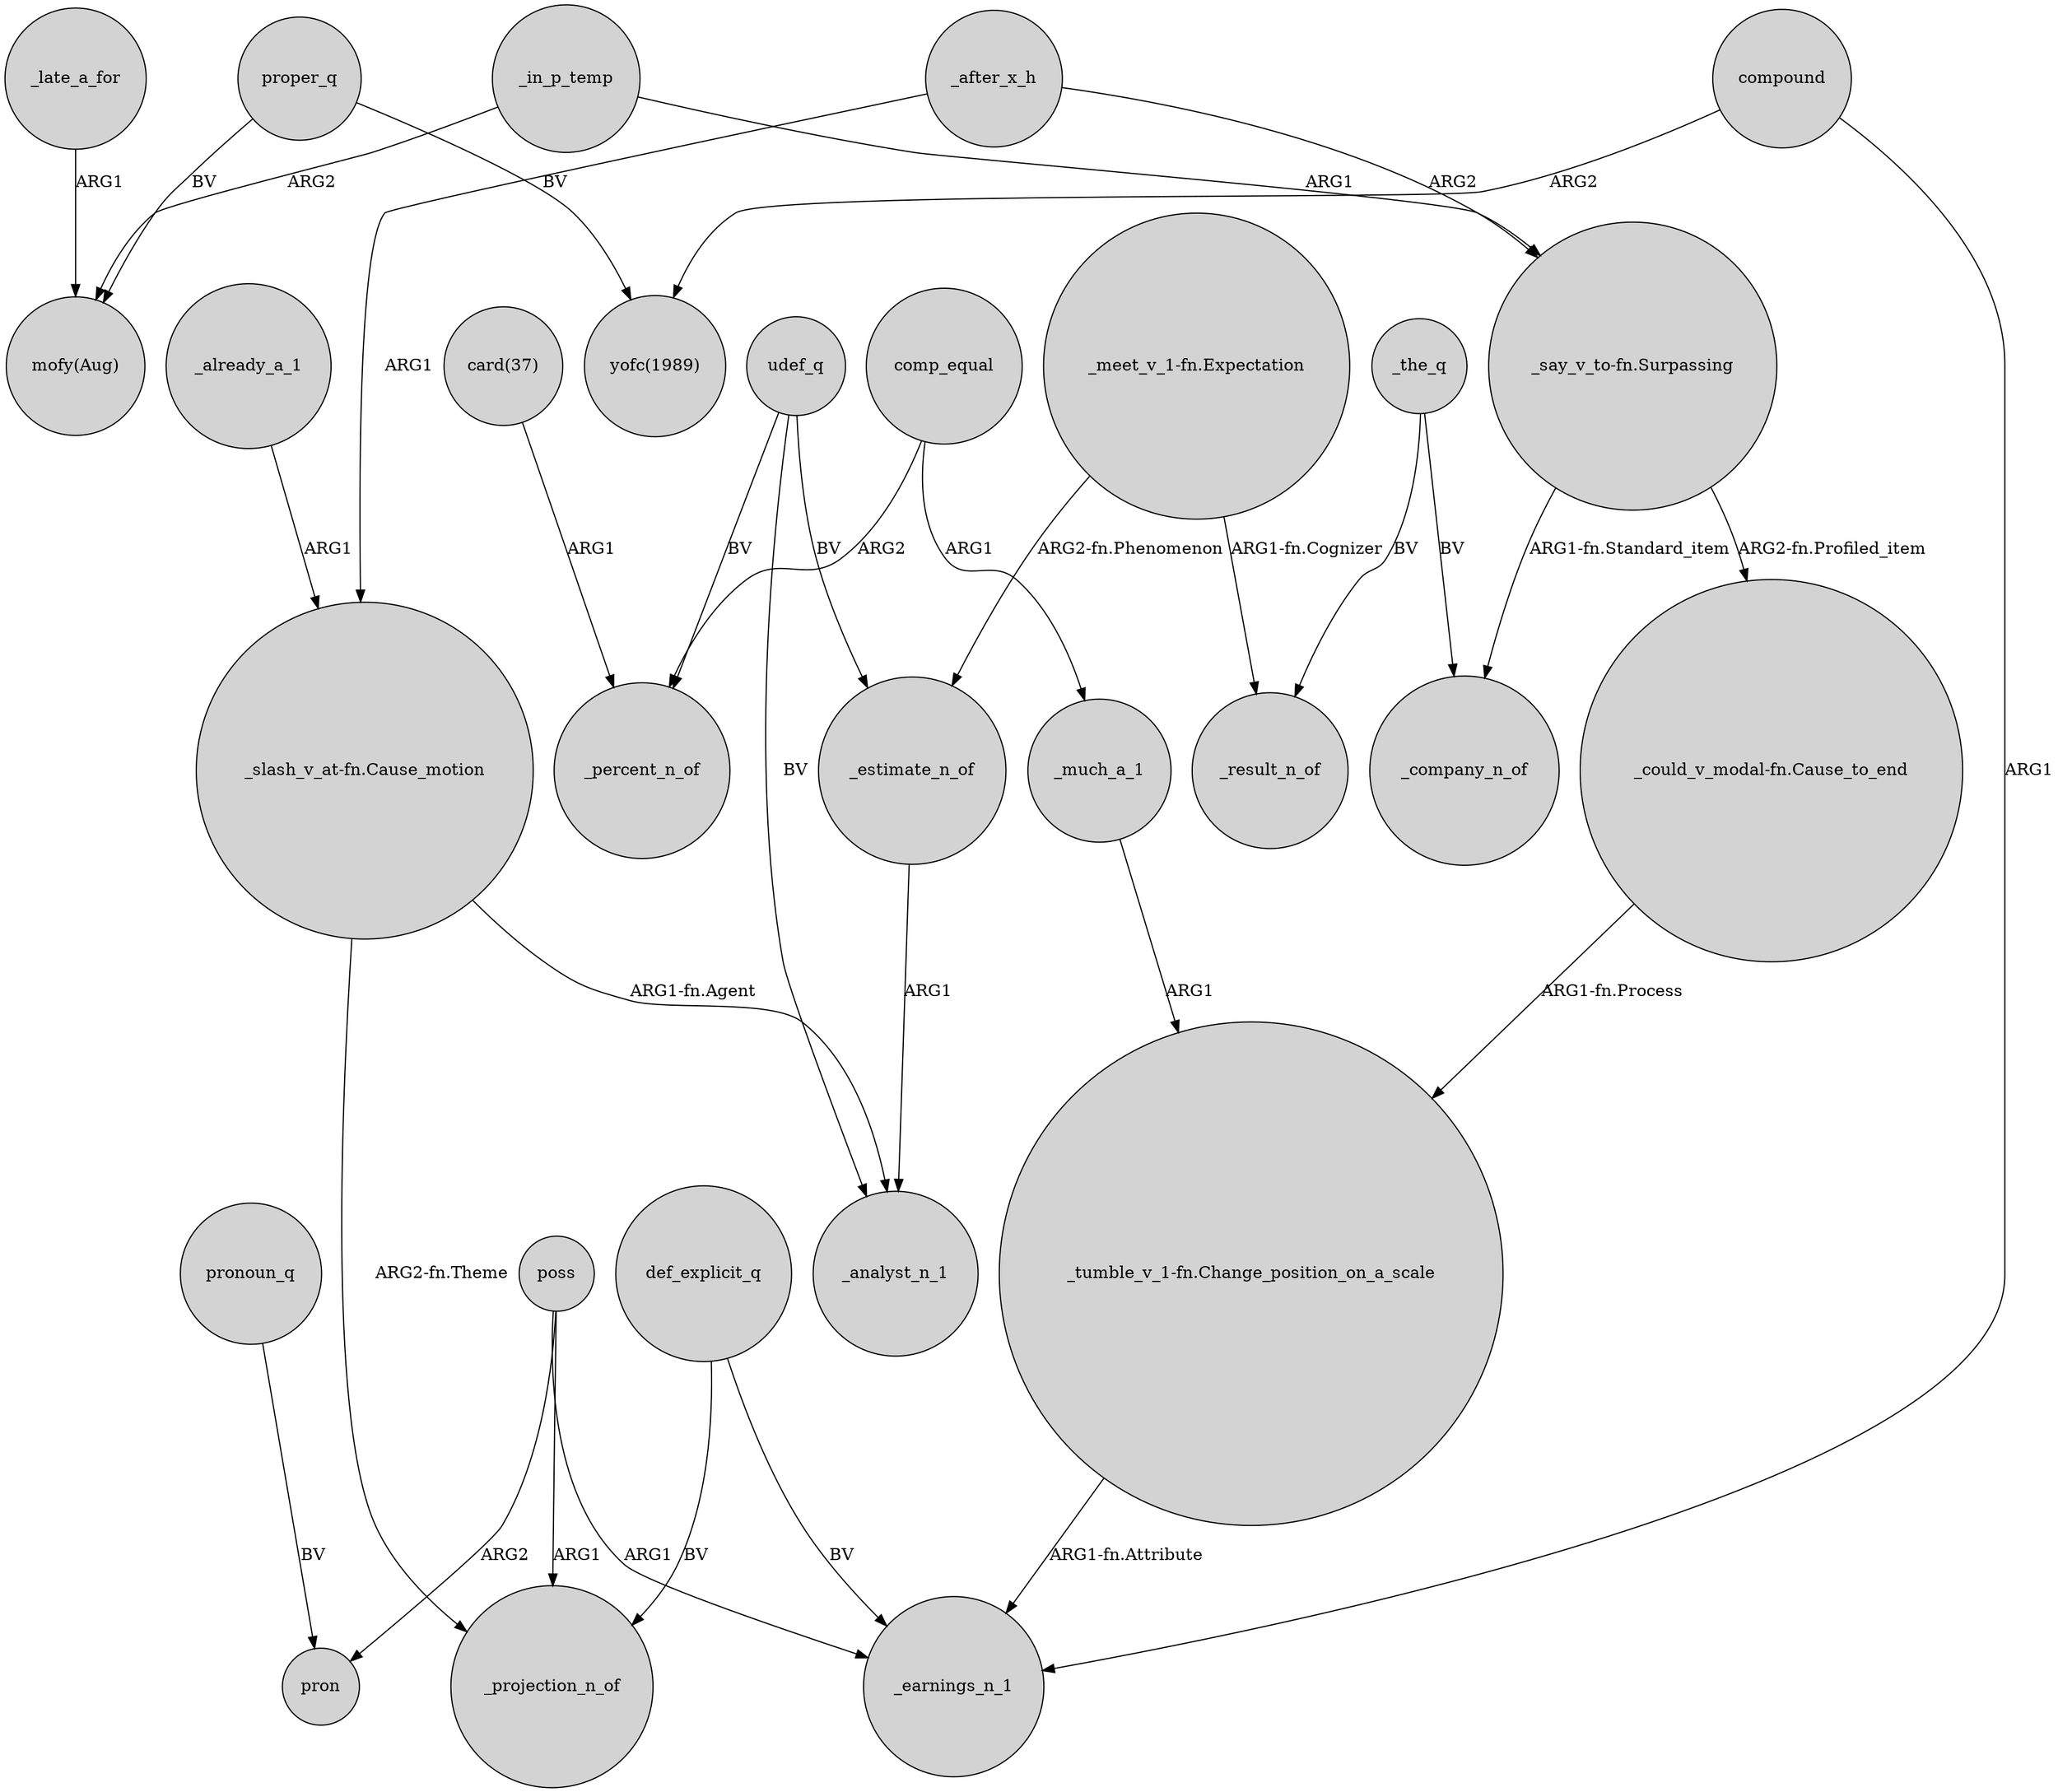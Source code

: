 digraph {
	node [shape=circle style=filled]
	"_slash_v_at-fn.Cause_motion" -> _projection_n_of [label="ARG2-fn.Theme"]
	comp_equal -> _percent_n_of [label=ARG2]
	_in_p_temp -> "mofy(Aug)" [label=ARG2]
	poss -> _projection_n_of [label=ARG1]
	udef_q -> _analyst_n_1 [label=BV]
	"_say_v_to-fn.Surpassing" -> _company_n_of [label="ARG1-fn.Standard_item"]
	def_explicit_q -> _projection_n_of [label=BV]
	_much_a_1 -> "_tumble_v_1-fn.Change_position_on_a_scale" [label=ARG1]
	"_say_v_to-fn.Surpassing" -> "_could_v_modal-fn.Cause_to_end" [label="ARG2-fn.Profiled_item"]
	udef_q -> _estimate_n_of [label=BV]
	proper_q -> "mofy(Aug)" [label=BV]
	"card(37)" -> _percent_n_of [label=ARG1]
	"_slash_v_at-fn.Cause_motion" -> _analyst_n_1 [label="ARG1-fn.Agent"]
	pronoun_q -> pron [label=BV]
	poss -> pron [label=ARG2]
	_after_x_h -> "_say_v_to-fn.Surpassing" [label=ARG2]
	"_meet_v_1-fn.Expectation" -> _estimate_n_of [label="ARG2-fn.Phenomenon"]
	"_tumble_v_1-fn.Change_position_on_a_scale" -> _earnings_n_1 [label="ARG1-fn.Attribute"]
	udef_q -> _percent_n_of [label=BV]
	_the_q -> _result_n_of [label=BV]
	def_explicit_q -> _earnings_n_1 [label=BV]
	poss -> _earnings_n_1 [label=ARG1]
	_estimate_n_of -> _analyst_n_1 [label=ARG1]
	proper_q -> "yofc(1989)" [label=BV]
	_after_x_h -> "_slash_v_at-fn.Cause_motion" [label=ARG1]
	_in_p_temp -> "_say_v_to-fn.Surpassing" [label=ARG1]
	_already_a_1 -> "_slash_v_at-fn.Cause_motion" [label=ARG1]
	compound -> _earnings_n_1 [label=ARG1]
	_late_a_for -> "mofy(Aug)" [label=ARG1]
	compound -> "yofc(1989)" [label=ARG2]
	comp_equal -> _much_a_1 [label=ARG1]
	_the_q -> _company_n_of [label=BV]
	"_meet_v_1-fn.Expectation" -> _result_n_of [label="ARG1-fn.Cognizer"]
	"_could_v_modal-fn.Cause_to_end" -> "_tumble_v_1-fn.Change_position_on_a_scale" [label="ARG1-fn.Process"]
}
